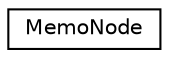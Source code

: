 digraph G
{
  edge [fontname="Helvetica",fontsize="10",labelfontname="Helvetica",labelfontsize="10"];
  node [fontname="Helvetica",fontsize="10",shape=record];
  rankdir=LR;
  Node1 [label="MemoNode",height=0.2,width=0.4,color="black", fillcolor="white", style="filled",URL="$dc/df1/structMemoNode.html"];
}
